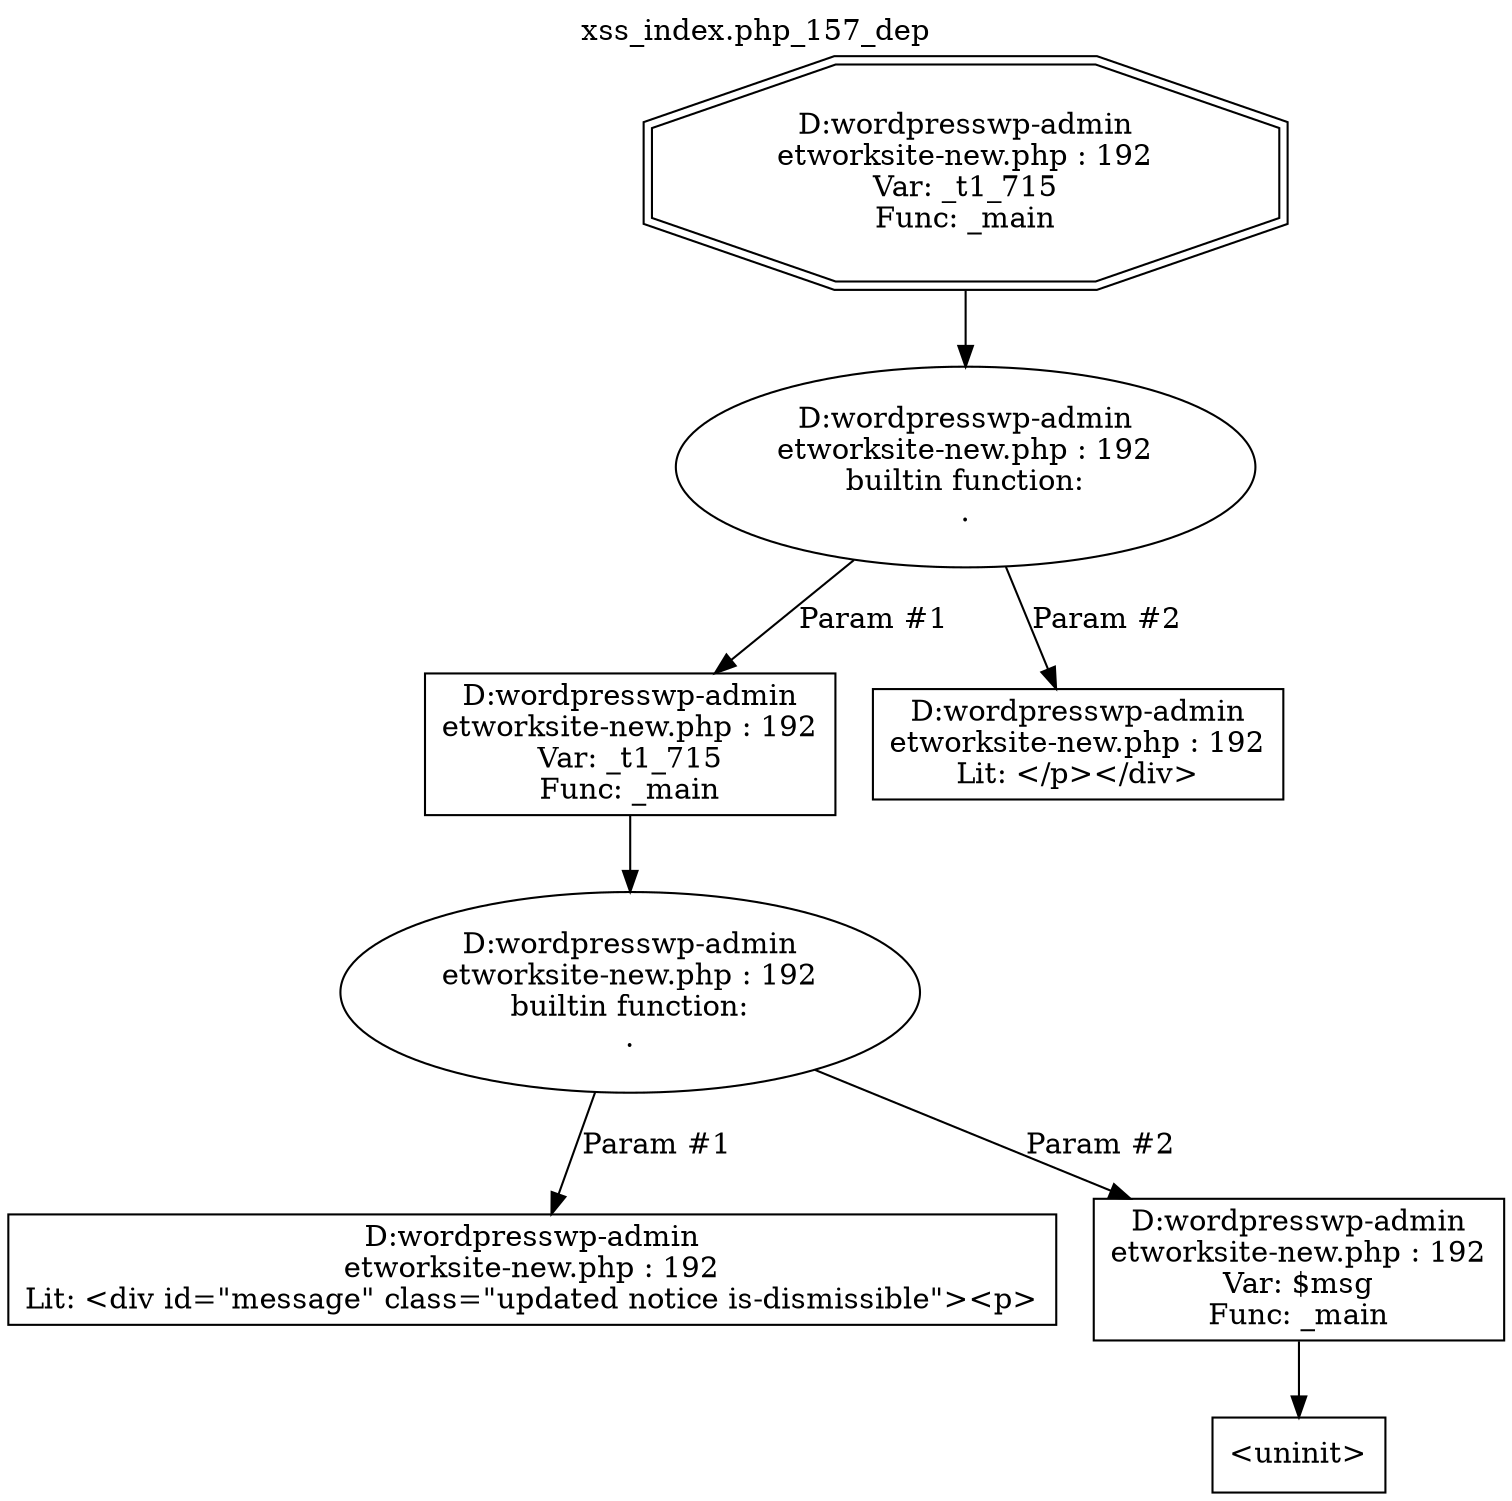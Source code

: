 digraph cfg {
  label="xss_index.php_157_dep";
  labelloc=t;
  n1 [shape=doubleoctagon, label="D:\wordpress\wp-admin\network\site-new.php : 192\nVar: _t1_715\nFunc: _main\n"];
  n2 [shape=ellipse, label="D:\wordpress\wp-admin\network\site-new.php : 192\nbuiltin function:\n.\n"];
  n3 [shape=box, label="D:\wordpress\wp-admin\network\site-new.php : 192\nVar: _t1_715\nFunc: _main\n"];
  n4 [shape=ellipse, label="D:\wordpress\wp-admin\network\site-new.php : 192\nbuiltin function:\n.\n"];
  n5 [shape=box, label="D:\wordpress\wp-admin\network\site-new.php : 192\nLit: <div id=\"message\" class=\"updated notice is-dismissible\"><p>\n"];
  n6 [shape=box, label="D:\wordpress\wp-admin\network\site-new.php : 192\nVar: $msg\nFunc: _main\n"];
  n7 [shape=box, label="<uninit>"];
  n8 [shape=box, label="D:\wordpress\wp-admin\network\site-new.php : 192\nLit: </p></div>\n"];
  n1 -> n2;
  n3 -> n4;
  n4 -> n5[label="Param #1"];
  n4 -> n6[label="Param #2"];
  n6 -> n7;
  n2 -> n3[label="Param #1"];
  n2 -> n8[label="Param #2"];
}
